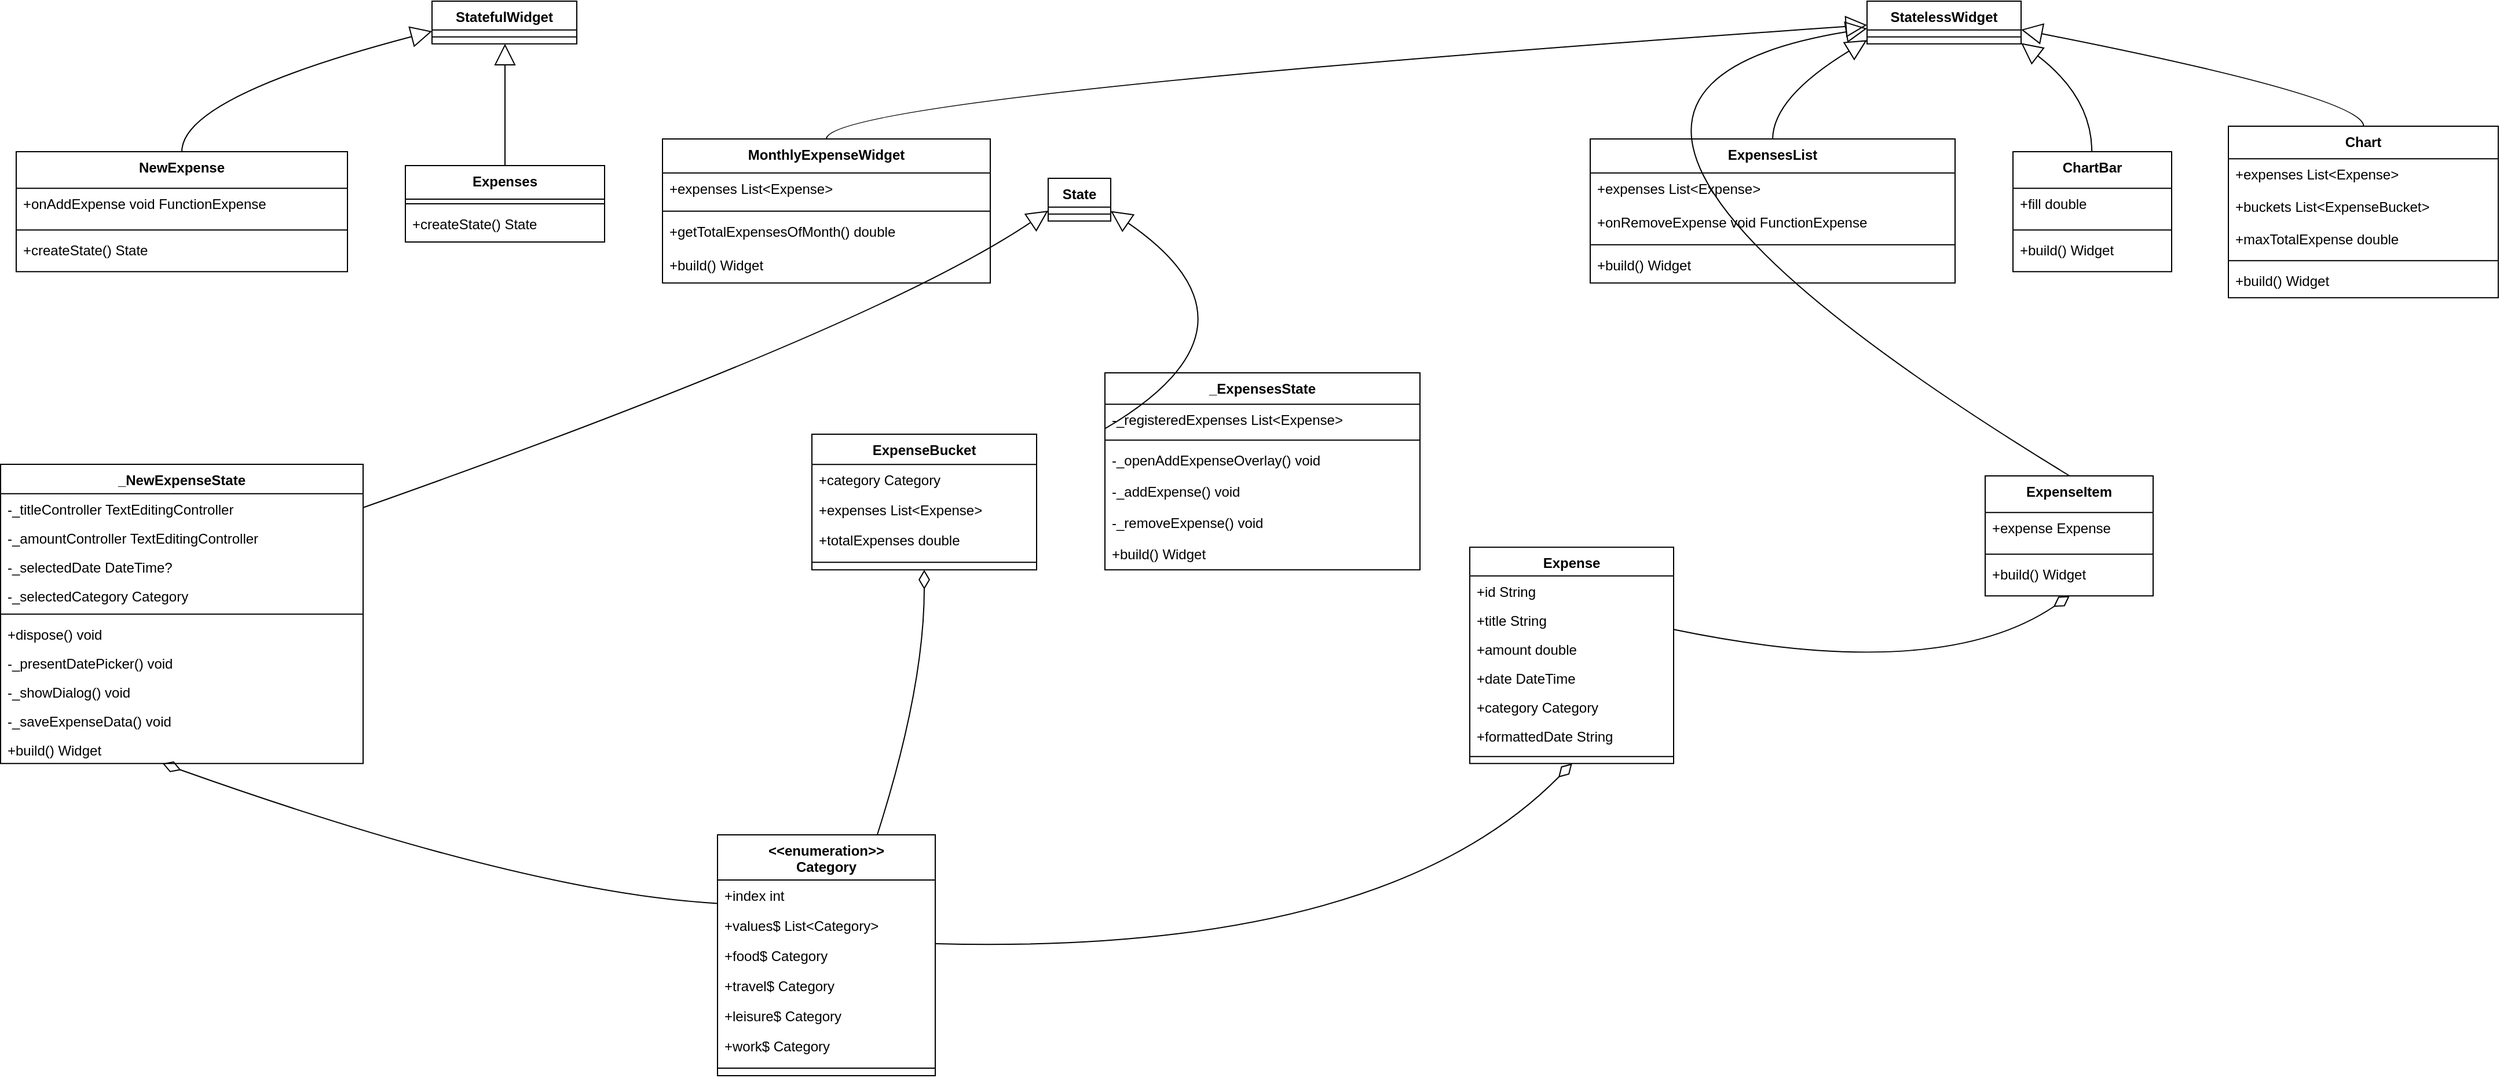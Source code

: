 <mxfile version="21.8.2" type="device">
  <diagram name="Page-1" id="4UyWwByVPur5ffGisQw3">
    <mxGraphModel dx="2035" dy="1268" grid="1" gridSize="10" guides="1" tooltips="1" connect="1" arrows="1" fold="1" page="1" pageScale="1" pageWidth="850" pageHeight="1100" math="0" shadow="0">
      <root>
        <mxCell id="0" />
        <mxCell id="1" parent="0" />
        <mxCell id="9wfaWadBlIP6TiRQ8XDc-1" value="Expense" style="swimlane;fontStyle=1;align=center;verticalAlign=top;childLayout=stackLayout;horizontal=1;startSize=24.756;horizontalStack=0;resizeParent=1;resizeParentMax=0;resizeLast=0;collapsible=0;marginBottom=0;" vertex="1" parent="1">
          <mxGeometry x="1275" y="491.63" width="176" height="186.756" as="geometry" />
        </mxCell>
        <mxCell id="9wfaWadBlIP6TiRQ8XDc-2" value="+id String" style="text;strokeColor=none;fillColor=none;align=left;verticalAlign=top;spacingLeft=4;spacingRight=4;overflow=hidden;rotatable=0;points=[[0,0.5],[1,0.5]];portConstraint=eastwest;" vertex="1" parent="9wfaWadBlIP6TiRQ8XDc-1">
          <mxGeometry y="24.756" width="176" height="25" as="geometry" />
        </mxCell>
        <mxCell id="9wfaWadBlIP6TiRQ8XDc-3" value="+title String" style="text;strokeColor=none;fillColor=none;align=left;verticalAlign=top;spacingLeft=4;spacingRight=4;overflow=hidden;rotatable=0;points=[[0,0.5],[1,0.5]];portConstraint=eastwest;" vertex="1" parent="9wfaWadBlIP6TiRQ8XDc-1">
          <mxGeometry y="49.756" width="176" height="25" as="geometry" />
        </mxCell>
        <mxCell id="9wfaWadBlIP6TiRQ8XDc-4" value="+amount double" style="text;strokeColor=none;fillColor=none;align=left;verticalAlign=top;spacingLeft=4;spacingRight=4;overflow=hidden;rotatable=0;points=[[0,0.5],[1,0.5]];portConstraint=eastwest;" vertex="1" parent="9wfaWadBlIP6TiRQ8XDc-1">
          <mxGeometry y="74.756" width="176" height="25" as="geometry" />
        </mxCell>
        <mxCell id="9wfaWadBlIP6TiRQ8XDc-5" value="+date DateTime" style="text;strokeColor=none;fillColor=none;align=left;verticalAlign=top;spacingLeft=4;spacingRight=4;overflow=hidden;rotatable=0;points=[[0,0.5],[1,0.5]];portConstraint=eastwest;" vertex="1" parent="9wfaWadBlIP6TiRQ8XDc-1">
          <mxGeometry y="99.756" width="176" height="25" as="geometry" />
        </mxCell>
        <mxCell id="9wfaWadBlIP6TiRQ8XDc-6" value="+category Category" style="text;strokeColor=none;fillColor=none;align=left;verticalAlign=top;spacingLeft=4;spacingRight=4;overflow=hidden;rotatable=0;points=[[0,0.5],[1,0.5]];portConstraint=eastwest;" vertex="1" parent="9wfaWadBlIP6TiRQ8XDc-1">
          <mxGeometry y="124.756" width="176" height="25" as="geometry" />
        </mxCell>
        <mxCell id="9wfaWadBlIP6TiRQ8XDc-7" value="+formattedDate String" style="text;strokeColor=none;fillColor=none;align=left;verticalAlign=top;spacingLeft=4;spacingRight=4;overflow=hidden;rotatable=0;points=[[0,0.5],[1,0.5]];portConstraint=eastwest;" vertex="1" parent="9wfaWadBlIP6TiRQ8XDc-1">
          <mxGeometry y="149.756" width="176" height="25" as="geometry" />
        </mxCell>
        <mxCell id="9wfaWadBlIP6TiRQ8XDc-8" style="line;strokeWidth=1;fillColor=none;align=left;verticalAlign=middle;spacingTop=-1;spacingLeft=3;spacingRight=3;rotatable=0;labelPosition=right;points=[];portConstraint=eastwest;strokeColor=inherit;" vertex="1" parent="9wfaWadBlIP6TiRQ8XDc-1">
          <mxGeometry y="174.756" width="176" height="12" as="geometry" />
        </mxCell>
        <mxCell id="9wfaWadBlIP6TiRQ8XDc-9" value="&lt;&lt;enumeration&gt;&gt;&#xa;Category" style="swimlane;fontStyle=1;align=center;verticalAlign=top;childLayout=stackLayout;horizontal=1;startSize=39.062;horizontalStack=0;resizeParent=1;resizeParentMax=0;resizeLast=0;collapsible=0;marginBottom=0;" vertex="1" parent="1">
          <mxGeometry x="625.5" y="740" width="188" height="208.062" as="geometry" />
        </mxCell>
        <mxCell id="9wfaWadBlIP6TiRQ8XDc-10" value="+index int" style="text;strokeColor=none;fillColor=none;align=left;verticalAlign=top;spacingLeft=4;spacingRight=4;overflow=hidden;rotatable=0;points=[[0,0.5],[1,0.5]];portConstraint=eastwest;" vertex="1" parent="9wfaWadBlIP6TiRQ8XDc-9">
          <mxGeometry y="39.062" width="188" height="26" as="geometry" />
        </mxCell>
        <mxCell id="9wfaWadBlIP6TiRQ8XDc-11" value="+values$ List&lt;Category&gt;" style="text;strokeColor=none;fillColor=none;align=left;verticalAlign=top;spacingLeft=4;spacingRight=4;overflow=hidden;rotatable=0;points=[[0,0.5],[1,0.5]];portConstraint=eastwest;" vertex="1" parent="9wfaWadBlIP6TiRQ8XDc-9">
          <mxGeometry y="65.062" width="188" height="26" as="geometry" />
        </mxCell>
        <mxCell id="9wfaWadBlIP6TiRQ8XDc-12" value="+food$ Category" style="text;strokeColor=none;fillColor=none;align=left;verticalAlign=top;spacingLeft=4;spacingRight=4;overflow=hidden;rotatable=0;points=[[0,0.5],[1,0.5]];portConstraint=eastwest;" vertex="1" parent="9wfaWadBlIP6TiRQ8XDc-9">
          <mxGeometry y="91.062" width="188" height="26" as="geometry" />
        </mxCell>
        <mxCell id="9wfaWadBlIP6TiRQ8XDc-13" value="+travel$ Category" style="text;strokeColor=none;fillColor=none;align=left;verticalAlign=top;spacingLeft=4;spacingRight=4;overflow=hidden;rotatable=0;points=[[0,0.5],[1,0.5]];portConstraint=eastwest;" vertex="1" parent="9wfaWadBlIP6TiRQ8XDc-9">
          <mxGeometry y="117.062" width="188" height="26" as="geometry" />
        </mxCell>
        <mxCell id="9wfaWadBlIP6TiRQ8XDc-14" value="+leisure$ Category" style="text;strokeColor=none;fillColor=none;align=left;verticalAlign=top;spacingLeft=4;spacingRight=4;overflow=hidden;rotatable=0;points=[[0,0.5],[1,0.5]];portConstraint=eastwest;" vertex="1" parent="9wfaWadBlIP6TiRQ8XDc-9">
          <mxGeometry y="143.062" width="188" height="26" as="geometry" />
        </mxCell>
        <mxCell id="9wfaWadBlIP6TiRQ8XDc-15" value="+work$ Category" style="text;strokeColor=none;fillColor=none;align=left;verticalAlign=top;spacingLeft=4;spacingRight=4;overflow=hidden;rotatable=0;points=[[0,0.5],[1,0.5]];portConstraint=eastwest;" vertex="1" parent="9wfaWadBlIP6TiRQ8XDc-9">
          <mxGeometry y="169.062" width="188" height="26" as="geometry" />
        </mxCell>
        <mxCell id="9wfaWadBlIP6TiRQ8XDc-16" style="line;strokeWidth=1;fillColor=none;align=left;verticalAlign=middle;spacingTop=-1;spacingLeft=3;spacingRight=3;rotatable=0;labelPosition=right;points=[];portConstraint=eastwest;strokeColor=inherit;" vertex="1" parent="9wfaWadBlIP6TiRQ8XDc-9">
          <mxGeometry y="195.062" width="188" height="13" as="geometry" />
        </mxCell>
        <mxCell id="9wfaWadBlIP6TiRQ8XDc-17" value="ExpenseBucket" style="swimlane;fontStyle=1;align=center;verticalAlign=top;childLayout=stackLayout;horizontal=1;startSize=26.148;horizontalStack=0;resizeParent=1;resizeParentMax=0;resizeLast=0;collapsible=0;marginBottom=0;" vertex="1" parent="1">
          <mxGeometry x="707" y="394" width="194" height="117.148" as="geometry" />
        </mxCell>
        <mxCell id="9wfaWadBlIP6TiRQ8XDc-18" value="+category Category" style="text;strokeColor=none;fillColor=none;align=left;verticalAlign=top;spacingLeft=4;spacingRight=4;overflow=hidden;rotatable=0;points=[[0,0.5],[1,0.5]];portConstraint=eastwest;" vertex="1" parent="9wfaWadBlIP6TiRQ8XDc-17">
          <mxGeometry y="26.148" width="194" height="26" as="geometry" />
        </mxCell>
        <mxCell id="9wfaWadBlIP6TiRQ8XDc-19" value="+expenses List&lt;Expense&gt;" style="text;strokeColor=none;fillColor=none;align=left;verticalAlign=top;spacingLeft=4;spacingRight=4;overflow=hidden;rotatable=0;points=[[0,0.5],[1,0.5]];portConstraint=eastwest;" vertex="1" parent="9wfaWadBlIP6TiRQ8XDc-17">
          <mxGeometry y="52.148" width="194" height="26" as="geometry" />
        </mxCell>
        <mxCell id="9wfaWadBlIP6TiRQ8XDc-20" value="+totalExpenses double" style="text;strokeColor=none;fillColor=none;align=left;verticalAlign=top;spacingLeft=4;spacingRight=4;overflow=hidden;rotatable=0;points=[[0,0.5],[1,0.5]];portConstraint=eastwest;" vertex="1" parent="9wfaWadBlIP6TiRQ8XDc-17">
          <mxGeometry y="78.148" width="194" height="26" as="geometry" />
        </mxCell>
        <mxCell id="9wfaWadBlIP6TiRQ8XDc-21" style="line;strokeWidth=1;fillColor=none;align=left;verticalAlign=middle;spacingTop=-1;spacingLeft=3;spacingRight=3;rotatable=0;labelPosition=right;points=[];portConstraint=eastwest;strokeColor=inherit;" vertex="1" parent="9wfaWadBlIP6TiRQ8XDc-17">
          <mxGeometry y="104.148" width="194" height="13" as="geometry" />
        </mxCell>
        <mxCell id="9wfaWadBlIP6TiRQ8XDc-24" value="Chart" style="swimlane;fontStyle=1;align=center;verticalAlign=top;childLayout=stackLayout;horizontal=1;startSize=28.073;horizontalStack=0;resizeParent=1;resizeParentMax=0;resizeLast=0;collapsible=0;marginBottom=0;" vertex="1" parent="1">
          <mxGeometry x="1930" y="128" width="233" height="148.073" as="geometry" />
        </mxCell>
        <mxCell id="9wfaWadBlIP6TiRQ8XDc-25" value="+expenses List&lt;Expense&gt;" style="text;strokeColor=none;fillColor=none;align=left;verticalAlign=top;spacingLeft=4;spacingRight=4;overflow=hidden;rotatable=0;points=[[0,0.5],[1,0.5]];portConstraint=eastwest;" vertex="1" parent="9wfaWadBlIP6TiRQ8XDc-24">
          <mxGeometry y="28.073" width="233" height="28" as="geometry" />
        </mxCell>
        <mxCell id="9wfaWadBlIP6TiRQ8XDc-26" value="+buckets List&lt;ExpenseBucket&gt;" style="text;strokeColor=none;fillColor=none;align=left;verticalAlign=top;spacingLeft=4;spacingRight=4;overflow=hidden;rotatable=0;points=[[0,0.5],[1,0.5]];portConstraint=eastwest;" vertex="1" parent="9wfaWadBlIP6TiRQ8XDc-24">
          <mxGeometry y="56.073" width="233" height="28" as="geometry" />
        </mxCell>
        <mxCell id="9wfaWadBlIP6TiRQ8XDc-27" value="+maxTotalExpense double" style="text;strokeColor=none;fillColor=none;align=left;verticalAlign=top;spacingLeft=4;spacingRight=4;overflow=hidden;rotatable=0;points=[[0,0.5],[1,0.5]];portConstraint=eastwest;" vertex="1" parent="9wfaWadBlIP6TiRQ8XDc-24">
          <mxGeometry y="84.073" width="233" height="28" as="geometry" />
        </mxCell>
        <mxCell id="9wfaWadBlIP6TiRQ8XDc-28" style="line;strokeWidth=1;fillColor=none;align=left;verticalAlign=middle;spacingTop=-1;spacingLeft=3;spacingRight=3;rotatable=0;labelPosition=right;points=[];portConstraint=eastwest;strokeColor=inherit;" vertex="1" parent="9wfaWadBlIP6TiRQ8XDc-24">
          <mxGeometry y="112.073" width="233" height="8" as="geometry" />
        </mxCell>
        <mxCell id="9wfaWadBlIP6TiRQ8XDc-29" value="+build() Widget" style="text;strokeColor=none;fillColor=none;align=left;verticalAlign=top;spacingLeft=4;spacingRight=4;overflow=hidden;rotatable=0;points=[[0,0.5],[1,0.5]];portConstraint=eastwest;" vertex="1" parent="9wfaWadBlIP6TiRQ8XDc-24">
          <mxGeometry y="120.073" width="233" height="28" as="geometry" />
        </mxCell>
        <mxCell id="9wfaWadBlIP6TiRQ8XDc-30" value="StatelessWidget" style="swimlane;fontStyle=1;align=center;verticalAlign=top;childLayout=stackLayout;horizontal=1;startSize=24.833;horizontalStack=0;resizeParent=1;resizeParentMax=0;resizeLast=0;collapsible=0;marginBottom=0;" vertex="1" parent="1">
          <mxGeometry x="1618" y="20" width="133" height="36.833" as="geometry" />
        </mxCell>
        <mxCell id="9wfaWadBlIP6TiRQ8XDc-31" style="line;strokeWidth=1;fillColor=none;align=left;verticalAlign=middle;spacingTop=-1;spacingLeft=3;spacingRight=3;rotatable=0;labelPosition=right;points=[];portConstraint=eastwest;strokeColor=inherit;" vertex="1" parent="9wfaWadBlIP6TiRQ8XDc-30">
          <mxGeometry y="24.833" width="133" height="12" as="geometry" />
        </mxCell>
        <mxCell id="9wfaWadBlIP6TiRQ8XDc-32" value="ChartBar" style="swimlane;fontStyle=1;align=center;verticalAlign=top;childLayout=stackLayout;horizontal=1;startSize=31.678;horizontalStack=0;resizeParent=1;resizeParentMax=0;resizeLast=0;collapsible=0;marginBottom=0;" vertex="1" parent="1">
          <mxGeometry x="1744" y="150" width="137" height="103.678" as="geometry" />
        </mxCell>
        <mxCell id="9wfaWadBlIP6TiRQ8XDc-33" value="+fill double" style="text;strokeColor=none;fillColor=none;align=left;verticalAlign=top;spacingLeft=4;spacingRight=4;overflow=hidden;rotatable=0;points=[[0,0.5],[1,0.5]];portConstraint=eastwest;" vertex="1" parent="9wfaWadBlIP6TiRQ8XDc-32">
          <mxGeometry y="31.678" width="137" height="32" as="geometry" />
        </mxCell>
        <mxCell id="9wfaWadBlIP6TiRQ8XDc-34" style="line;strokeWidth=1;fillColor=none;align=left;verticalAlign=middle;spacingTop=-1;spacingLeft=3;spacingRight=3;rotatable=0;labelPosition=right;points=[];portConstraint=eastwest;strokeColor=inherit;" vertex="1" parent="9wfaWadBlIP6TiRQ8XDc-32">
          <mxGeometry y="63.678" width="137" height="8" as="geometry" />
        </mxCell>
        <mxCell id="9wfaWadBlIP6TiRQ8XDc-35" value="+build() Widget" style="text;strokeColor=none;fillColor=none;align=left;verticalAlign=top;spacingLeft=4;spacingRight=4;overflow=hidden;rotatable=0;points=[[0,0.5],[1,0.5]];portConstraint=eastwest;" vertex="1" parent="9wfaWadBlIP6TiRQ8XDc-32">
          <mxGeometry y="71.678" width="137" height="32" as="geometry" />
        </mxCell>
        <mxCell id="9wfaWadBlIP6TiRQ8XDc-36" value="Expenses" style="swimlane;fontStyle=1;align=center;verticalAlign=top;childLayout=stackLayout;horizontal=1;startSize=28.947;horizontalStack=0;resizeParent=1;resizeParentMax=0;resizeLast=0;collapsible=0;marginBottom=0;" vertex="1" parent="1">
          <mxGeometry x="356" y="162" width="172" height="65.947" as="geometry" />
        </mxCell>
        <mxCell id="9wfaWadBlIP6TiRQ8XDc-37" style="line;strokeWidth=1;fillColor=none;align=left;verticalAlign=middle;spacingTop=-1;spacingLeft=3;spacingRight=3;rotatable=0;labelPosition=right;points=[];portConstraint=eastwest;strokeColor=inherit;" vertex="1" parent="9wfaWadBlIP6TiRQ8XDc-36">
          <mxGeometry y="28.947" width="172" height="8" as="geometry" />
        </mxCell>
        <mxCell id="9wfaWadBlIP6TiRQ8XDc-38" value="+createState() State" style="text;strokeColor=none;fillColor=none;align=left;verticalAlign=top;spacingLeft=4;spacingRight=4;overflow=hidden;rotatable=0;points=[[0,0.5],[1,0.5]];portConstraint=eastwest;" vertex="1" parent="9wfaWadBlIP6TiRQ8XDc-36">
          <mxGeometry y="36.947" width="172" height="29" as="geometry" />
        </mxCell>
        <mxCell id="9wfaWadBlIP6TiRQ8XDc-39" value="StatefulWidget" style="swimlane;fontStyle=1;align=center;verticalAlign=top;childLayout=stackLayout;horizontal=1;startSize=24.833;horizontalStack=0;resizeParent=1;resizeParentMax=0;resizeLast=0;collapsible=0;marginBottom=0;" vertex="1" parent="1">
          <mxGeometry x="379" y="20" width="125" height="36.833" as="geometry" />
        </mxCell>
        <mxCell id="9wfaWadBlIP6TiRQ8XDc-40" style="line;strokeWidth=1;fillColor=none;align=left;verticalAlign=middle;spacingTop=-1;spacingLeft=3;spacingRight=3;rotatable=0;labelPosition=right;points=[];portConstraint=eastwest;strokeColor=inherit;" vertex="1" parent="9wfaWadBlIP6TiRQ8XDc-39">
          <mxGeometry y="24.833" width="125" height="12" as="geometry" />
        </mxCell>
        <mxCell id="9wfaWadBlIP6TiRQ8XDc-41" value="_ExpensesState" style="swimlane;fontStyle=1;align=center;verticalAlign=top;childLayout=stackLayout;horizontal=1;startSize=27.189;horizontalStack=0;resizeParent=1;resizeParentMax=0;resizeLast=0;collapsible=0;marginBottom=0;" vertex="1" parent="1">
          <mxGeometry x="960" y="340.96" width="272" height="170.189" as="geometry" />
        </mxCell>
        <mxCell id="9wfaWadBlIP6TiRQ8XDc-42" value="-_registeredExpenses List&lt;Expense&gt;" style="text;strokeColor=none;fillColor=none;align=left;verticalAlign=top;spacingLeft=4;spacingRight=4;overflow=hidden;rotatable=0;points=[[0,0.5],[1,0.5]];portConstraint=eastwest;" vertex="1" parent="9wfaWadBlIP6TiRQ8XDc-41">
          <mxGeometry y="27.189" width="272" height="27" as="geometry" />
        </mxCell>
        <mxCell id="9wfaWadBlIP6TiRQ8XDc-43" style="line;strokeWidth=1;fillColor=none;align=left;verticalAlign=middle;spacingTop=-1;spacingLeft=3;spacingRight=3;rotatable=0;labelPosition=right;points=[];portConstraint=eastwest;strokeColor=inherit;" vertex="1" parent="9wfaWadBlIP6TiRQ8XDc-41">
          <mxGeometry y="54.189" width="272" height="8" as="geometry" />
        </mxCell>
        <mxCell id="9wfaWadBlIP6TiRQ8XDc-44" value="-_openAddExpenseOverlay() void" style="text;strokeColor=none;fillColor=none;align=left;verticalAlign=top;spacingLeft=4;spacingRight=4;overflow=hidden;rotatable=0;points=[[0,0.5],[1,0.5]];portConstraint=eastwest;" vertex="1" parent="9wfaWadBlIP6TiRQ8XDc-41">
          <mxGeometry y="62.189" width="272" height="27" as="geometry" />
        </mxCell>
        <mxCell id="9wfaWadBlIP6TiRQ8XDc-45" value="-_addExpense() void" style="text;strokeColor=none;fillColor=none;align=left;verticalAlign=top;spacingLeft=4;spacingRight=4;overflow=hidden;rotatable=0;points=[[0,0.5],[1,0.5]];portConstraint=eastwest;" vertex="1" parent="9wfaWadBlIP6TiRQ8XDc-41">
          <mxGeometry y="89.189" width="272" height="27" as="geometry" />
        </mxCell>
        <mxCell id="9wfaWadBlIP6TiRQ8XDc-46" value="-_removeExpense() void" style="text;strokeColor=none;fillColor=none;align=left;verticalAlign=top;spacingLeft=4;spacingRight=4;overflow=hidden;rotatable=0;points=[[0,0.5],[1,0.5]];portConstraint=eastwest;" vertex="1" parent="9wfaWadBlIP6TiRQ8XDc-41">
          <mxGeometry y="116.189" width="272" height="27" as="geometry" />
        </mxCell>
        <mxCell id="9wfaWadBlIP6TiRQ8XDc-47" value="+build() Widget" style="text;strokeColor=none;fillColor=none;align=left;verticalAlign=top;spacingLeft=4;spacingRight=4;overflow=hidden;rotatable=0;points=[[0,0.5],[1,0.5]];portConstraint=eastwest;" vertex="1" parent="9wfaWadBlIP6TiRQ8XDc-41">
          <mxGeometry y="143.189" width="272" height="27" as="geometry" />
        </mxCell>
        <mxCell id="9wfaWadBlIP6TiRQ8XDc-48" value="State" style="swimlane;fontStyle=1;align=center;verticalAlign=top;childLayout=stackLayout;horizontal=1;startSize=24.833;horizontalStack=0;resizeParent=1;resizeParentMax=0;resizeLast=0;collapsible=0;marginBottom=0;" vertex="1" parent="1">
          <mxGeometry x="911" y="173" width="54" height="36.833" as="geometry" />
        </mxCell>
        <mxCell id="9wfaWadBlIP6TiRQ8XDc-49" style="line;strokeWidth=1;fillColor=none;align=left;verticalAlign=middle;spacingTop=-1;spacingLeft=3;spacingRight=3;rotatable=0;labelPosition=right;points=[];portConstraint=eastwest;strokeColor=inherit;" vertex="1" parent="9wfaWadBlIP6TiRQ8XDc-48">
          <mxGeometry y="24.833" width="54" height="12" as="geometry" />
        </mxCell>
        <mxCell id="9wfaWadBlIP6TiRQ8XDc-50" value="ExpensesList" style="swimlane;fontStyle=1;align=center;verticalAlign=top;childLayout=stackLayout;horizontal=1;startSize=29.425;horizontalStack=0;resizeParent=1;resizeParentMax=0;resizeLast=0;collapsible=0;marginBottom=0;" vertex="1" parent="1">
          <mxGeometry x="1379" y="139" width="315" height="124.425" as="geometry" />
        </mxCell>
        <mxCell id="9wfaWadBlIP6TiRQ8XDc-51" value="+expenses List&lt;Expense&gt;" style="text;strokeColor=none;fillColor=none;align=left;verticalAlign=top;spacingLeft=4;spacingRight=4;overflow=hidden;rotatable=0;points=[[0,0.5],[1,0.5]];portConstraint=eastwest;" vertex="1" parent="9wfaWadBlIP6TiRQ8XDc-50">
          <mxGeometry y="29.425" width="315" height="29" as="geometry" />
        </mxCell>
        <mxCell id="9wfaWadBlIP6TiRQ8XDc-52" value="+onRemoveExpense void FunctionExpense" style="text;strokeColor=none;fillColor=none;align=left;verticalAlign=top;spacingLeft=4;spacingRight=4;overflow=hidden;rotatable=0;points=[[0,0.5],[1,0.5]];portConstraint=eastwest;" vertex="1" parent="9wfaWadBlIP6TiRQ8XDc-50">
          <mxGeometry y="58.425" width="315" height="29" as="geometry" />
        </mxCell>
        <mxCell id="9wfaWadBlIP6TiRQ8XDc-53" style="line;strokeWidth=1;fillColor=none;align=left;verticalAlign=middle;spacingTop=-1;spacingLeft=3;spacingRight=3;rotatable=0;labelPosition=right;points=[];portConstraint=eastwest;strokeColor=inherit;" vertex="1" parent="9wfaWadBlIP6TiRQ8XDc-50">
          <mxGeometry y="87.425" width="315" height="8" as="geometry" />
        </mxCell>
        <mxCell id="9wfaWadBlIP6TiRQ8XDc-54" value="+build() Widget" style="text;strokeColor=none;fillColor=none;align=left;verticalAlign=top;spacingLeft=4;spacingRight=4;overflow=hidden;rotatable=0;points=[[0,0.5],[1,0.5]];portConstraint=eastwest;" vertex="1" parent="9wfaWadBlIP6TiRQ8XDc-50">
          <mxGeometry y="95.425" width="315" height="29" as="geometry" />
        </mxCell>
        <mxCell id="9wfaWadBlIP6TiRQ8XDc-57" value="ExpenseItem" style="swimlane;fontStyle=1;align=center;verticalAlign=top;childLayout=stackLayout;horizontal=1;startSize=31.678;horizontalStack=0;resizeParent=1;resizeParentMax=0;resizeLast=0;collapsible=0;marginBottom=0;" vertex="1" parent="1">
          <mxGeometry x="1720" y="430" width="145" height="103.678" as="geometry" />
        </mxCell>
        <mxCell id="9wfaWadBlIP6TiRQ8XDc-58" value="+expense Expense" style="text;strokeColor=none;fillColor=none;align=left;verticalAlign=top;spacingLeft=4;spacingRight=4;overflow=hidden;rotatable=0;points=[[0,0.5],[1,0.5]];portConstraint=eastwest;" vertex="1" parent="9wfaWadBlIP6TiRQ8XDc-57">
          <mxGeometry y="31.678" width="145" height="32" as="geometry" />
        </mxCell>
        <mxCell id="9wfaWadBlIP6TiRQ8XDc-59" style="line;strokeWidth=1;fillColor=none;align=left;verticalAlign=middle;spacingTop=-1;spacingLeft=3;spacingRight=3;rotatable=0;labelPosition=right;points=[];portConstraint=eastwest;strokeColor=inherit;" vertex="1" parent="9wfaWadBlIP6TiRQ8XDc-57">
          <mxGeometry y="63.678" width="145" height="8" as="geometry" />
        </mxCell>
        <mxCell id="9wfaWadBlIP6TiRQ8XDc-60" value="+build() Widget" style="text;strokeColor=none;fillColor=none;align=left;verticalAlign=top;spacingLeft=4;spacingRight=4;overflow=hidden;rotatable=0;points=[[0,0.5],[1,0.5]];portConstraint=eastwest;" vertex="1" parent="9wfaWadBlIP6TiRQ8XDc-57">
          <mxGeometry y="71.678" width="145" height="32" as="geometry" />
        </mxCell>
        <mxCell id="9wfaWadBlIP6TiRQ8XDc-61" value="NewExpense" style="swimlane;fontStyle=1;align=center;verticalAlign=top;childLayout=stackLayout;horizontal=1;startSize=31.678;horizontalStack=0;resizeParent=1;resizeParentMax=0;resizeLast=0;collapsible=0;marginBottom=0;" vertex="1" parent="1">
          <mxGeometry x="20" y="150" width="286" height="103.678" as="geometry" />
        </mxCell>
        <mxCell id="9wfaWadBlIP6TiRQ8XDc-62" value="+onAddExpense void FunctionExpense" style="text;strokeColor=none;fillColor=none;align=left;verticalAlign=top;spacingLeft=4;spacingRight=4;overflow=hidden;rotatable=0;points=[[0,0.5],[1,0.5]];portConstraint=eastwest;" vertex="1" parent="9wfaWadBlIP6TiRQ8XDc-61">
          <mxGeometry y="31.678" width="286" height="32" as="geometry" />
        </mxCell>
        <mxCell id="9wfaWadBlIP6TiRQ8XDc-63" style="line;strokeWidth=1;fillColor=none;align=left;verticalAlign=middle;spacingTop=-1;spacingLeft=3;spacingRight=3;rotatable=0;labelPosition=right;points=[];portConstraint=eastwest;strokeColor=inherit;" vertex="1" parent="9wfaWadBlIP6TiRQ8XDc-61">
          <mxGeometry y="63.678" width="286" height="8" as="geometry" />
        </mxCell>
        <mxCell id="9wfaWadBlIP6TiRQ8XDc-64" value="+createState() State" style="text;strokeColor=none;fillColor=none;align=left;verticalAlign=top;spacingLeft=4;spacingRight=4;overflow=hidden;rotatable=0;points=[[0,0.5],[1,0.5]];portConstraint=eastwest;" vertex="1" parent="9wfaWadBlIP6TiRQ8XDc-61">
          <mxGeometry y="71.678" width="286" height="32" as="geometry" />
        </mxCell>
        <mxCell id="9wfaWadBlIP6TiRQ8XDc-65" value="_NewExpenseState" style="swimlane;fontStyle=1;align=center;verticalAlign=top;childLayout=stackLayout;horizontal=1;startSize=25.383;horizontalStack=0;resizeParent=1;resizeParentMax=0;resizeLast=0;collapsible=0;marginBottom=0;" vertex="1" parent="1">
          <mxGeometry x="6.5" y="420" width="313" height="258.383" as="geometry" />
        </mxCell>
        <mxCell id="9wfaWadBlIP6TiRQ8XDc-66" value="-_titleController TextEditingController" style="text;strokeColor=none;fillColor=none;align=left;verticalAlign=top;spacingLeft=4;spacingRight=4;overflow=hidden;rotatable=0;points=[[0,0.5],[1,0.5]];portConstraint=eastwest;" vertex="1" parent="9wfaWadBlIP6TiRQ8XDc-65">
          <mxGeometry y="25.383" width="313" height="25" as="geometry" />
        </mxCell>
        <mxCell id="9wfaWadBlIP6TiRQ8XDc-67" value="-_amountController TextEditingController" style="text;strokeColor=none;fillColor=none;align=left;verticalAlign=top;spacingLeft=4;spacingRight=4;overflow=hidden;rotatable=0;points=[[0,0.5],[1,0.5]];portConstraint=eastwest;" vertex="1" parent="9wfaWadBlIP6TiRQ8XDc-65">
          <mxGeometry y="50.383" width="313" height="25" as="geometry" />
        </mxCell>
        <mxCell id="9wfaWadBlIP6TiRQ8XDc-68" value="-_selectedDate DateTime?" style="text;strokeColor=none;fillColor=none;align=left;verticalAlign=top;spacingLeft=4;spacingRight=4;overflow=hidden;rotatable=0;points=[[0,0.5],[1,0.5]];portConstraint=eastwest;" vertex="1" parent="9wfaWadBlIP6TiRQ8XDc-65">
          <mxGeometry y="75.383" width="313" height="25" as="geometry" />
        </mxCell>
        <mxCell id="9wfaWadBlIP6TiRQ8XDc-69" value="-_selectedCategory Category" style="text;strokeColor=none;fillColor=none;align=left;verticalAlign=top;spacingLeft=4;spacingRight=4;overflow=hidden;rotatable=0;points=[[0,0.5],[1,0.5]];portConstraint=eastwest;" vertex="1" parent="9wfaWadBlIP6TiRQ8XDc-65">
          <mxGeometry y="100.383" width="313" height="25" as="geometry" />
        </mxCell>
        <mxCell id="9wfaWadBlIP6TiRQ8XDc-70" style="line;strokeWidth=1;fillColor=none;align=left;verticalAlign=middle;spacingTop=-1;spacingLeft=3;spacingRight=3;rotatable=0;labelPosition=right;points=[];portConstraint=eastwest;strokeColor=inherit;" vertex="1" parent="9wfaWadBlIP6TiRQ8XDc-65">
          <mxGeometry y="125.383" width="313" height="8" as="geometry" />
        </mxCell>
        <mxCell id="9wfaWadBlIP6TiRQ8XDc-71" value="+dispose() void" style="text;strokeColor=none;fillColor=none;align=left;verticalAlign=top;spacingLeft=4;spacingRight=4;overflow=hidden;rotatable=0;points=[[0,0.5],[1,0.5]];portConstraint=eastwest;" vertex="1" parent="9wfaWadBlIP6TiRQ8XDc-65">
          <mxGeometry y="133.383" width="313" height="25" as="geometry" />
        </mxCell>
        <mxCell id="9wfaWadBlIP6TiRQ8XDc-72" value="-_presentDatePicker() void" style="text;strokeColor=none;fillColor=none;align=left;verticalAlign=top;spacingLeft=4;spacingRight=4;overflow=hidden;rotatable=0;points=[[0,0.5],[1,0.5]];portConstraint=eastwest;" vertex="1" parent="9wfaWadBlIP6TiRQ8XDc-65">
          <mxGeometry y="158.383" width="313" height="25" as="geometry" />
        </mxCell>
        <mxCell id="9wfaWadBlIP6TiRQ8XDc-73" value="-_showDialog() void" style="text;strokeColor=none;fillColor=none;align=left;verticalAlign=top;spacingLeft=4;spacingRight=4;overflow=hidden;rotatable=0;points=[[0,0.5],[1,0.5]];portConstraint=eastwest;" vertex="1" parent="9wfaWadBlIP6TiRQ8XDc-65">
          <mxGeometry y="183.383" width="313" height="25" as="geometry" />
        </mxCell>
        <mxCell id="9wfaWadBlIP6TiRQ8XDc-74" value="-_saveExpenseData() void" style="text;strokeColor=none;fillColor=none;align=left;verticalAlign=top;spacingLeft=4;spacingRight=4;overflow=hidden;rotatable=0;points=[[0,0.5],[1,0.5]];portConstraint=eastwest;" vertex="1" parent="9wfaWadBlIP6TiRQ8XDc-65">
          <mxGeometry y="208.383" width="313" height="25" as="geometry" />
        </mxCell>
        <mxCell id="9wfaWadBlIP6TiRQ8XDc-75" value="+build() Widget" style="text;strokeColor=none;fillColor=none;align=left;verticalAlign=top;spacingLeft=4;spacingRight=4;overflow=hidden;rotatable=0;points=[[0,0.5],[1,0.5]];portConstraint=eastwest;" vertex="1" parent="9wfaWadBlIP6TiRQ8XDc-65">
          <mxGeometry y="233.383" width="313" height="25" as="geometry" />
        </mxCell>
        <mxCell id="9wfaWadBlIP6TiRQ8XDc-78" value="MonthlyExpenseWidget" style="swimlane;fontStyle=1;align=center;verticalAlign=top;childLayout=stackLayout;horizontal=1;startSize=29.433;horizontalStack=0;resizeParent=1;resizeParentMax=0;resizeLast=0;collapsible=0;marginBottom=0;" vertex="1" parent="1">
          <mxGeometry x="578" y="139" width="283" height="124.433" as="geometry" />
        </mxCell>
        <mxCell id="9wfaWadBlIP6TiRQ8XDc-79" value="+expenses List&lt;Expense&gt;" style="text;strokeColor=none;fillColor=none;align=left;verticalAlign=top;spacingLeft=4;spacingRight=4;overflow=hidden;rotatable=0;points=[[0,0.5],[1,0.5]];portConstraint=eastwest;" vertex="1" parent="9wfaWadBlIP6TiRQ8XDc-78">
          <mxGeometry y="29.433" width="283" height="29" as="geometry" />
        </mxCell>
        <mxCell id="9wfaWadBlIP6TiRQ8XDc-80" style="line;strokeWidth=1;fillColor=none;align=left;verticalAlign=middle;spacingTop=-1;spacingLeft=3;spacingRight=3;rotatable=0;labelPosition=right;points=[];portConstraint=eastwest;strokeColor=inherit;" vertex="1" parent="9wfaWadBlIP6TiRQ8XDc-78">
          <mxGeometry y="58.433" width="283" height="8" as="geometry" />
        </mxCell>
        <mxCell id="9wfaWadBlIP6TiRQ8XDc-81" value="+getTotalExpensesOfMonth() double" style="text;strokeColor=none;fillColor=none;align=left;verticalAlign=top;spacingLeft=4;spacingRight=4;overflow=hidden;rotatable=0;points=[[0,0.5],[1,0.5]];portConstraint=eastwest;" vertex="1" parent="9wfaWadBlIP6TiRQ8XDc-78">
          <mxGeometry y="66.433" width="283" height="29" as="geometry" />
        </mxCell>
        <mxCell id="9wfaWadBlIP6TiRQ8XDc-82" value="+build() Widget" style="text;strokeColor=none;fillColor=none;align=left;verticalAlign=top;spacingLeft=4;spacingRight=4;overflow=hidden;rotatable=0;points=[[0,0.5],[1,0.5]];portConstraint=eastwest;" vertex="1" parent="9wfaWadBlIP6TiRQ8XDc-78">
          <mxGeometry y="95.433" width="283" height="29" as="geometry" />
        </mxCell>
        <mxCell id="9wfaWadBlIP6TiRQ8XDc-83" value="" style="curved=1;startArrow=diamondThin;startSize=14;startFill=0;endArrow=none;exitX=0.502;exitY=0.999;entryX=0.998;entryY=0.452;rounded=0;" edge="1" parent="1" source="9wfaWadBlIP6TiRQ8XDc-1" target="9wfaWadBlIP6TiRQ8XDc-9">
          <mxGeometry relative="1" as="geometry">
            <Array as="points">
              <mxPoint x="1200" y="844" />
            </Array>
          </mxGeometry>
        </mxCell>
        <mxCell id="9wfaWadBlIP6TiRQ8XDc-84" value="" style="curved=1;startArrow=diamondThin;startSize=14;startFill=0;endArrow=none;exitX=0.5;exitY=0.998;entryX=0.734;entryY=-0.001;rounded=0;" edge="1" parent="1" source="9wfaWadBlIP6TiRQ8XDc-17" target="9wfaWadBlIP6TiRQ8XDc-9">
          <mxGeometry relative="1" as="geometry">
            <Array as="points">
              <mxPoint x="804" y="613" />
            </Array>
          </mxGeometry>
        </mxCell>
        <mxCell id="9wfaWadBlIP6TiRQ8XDc-90" value="" style="curved=1;startArrow=block;startSize=16;startFill=0;endArrow=none;exitX=0.998;exitY=0.667;entryX=0.501;entryY=-0.002;rounded=0;" edge="1" parent="1" source="9wfaWadBlIP6TiRQ8XDc-30" target="9wfaWadBlIP6TiRQ8XDc-24">
          <mxGeometry relative="1" as="geometry">
            <Array as="points">
              <mxPoint x="2047" y="103" />
            </Array>
          </mxGeometry>
        </mxCell>
        <mxCell id="9wfaWadBlIP6TiRQ8XDc-91" value="" style="curved=1;startArrow=block;startSize=16;startFill=0;endArrow=none;exitX=0.998;exitY=0.98;entryX=0.497;entryY=0.003;rounded=0;" edge="1" parent="1" source="9wfaWadBlIP6TiRQ8XDc-30" target="9wfaWadBlIP6TiRQ8XDc-32">
          <mxGeometry relative="1" as="geometry">
            <Array as="points">
              <mxPoint x="1812" y="103" />
            </Array>
          </mxGeometry>
        </mxCell>
        <mxCell id="9wfaWadBlIP6TiRQ8XDc-92" value="" style="curved=1;startArrow=block;startSize=16;startFill=0;endArrow=none;exitX=0.504;exitY=0.994;entryX=0.5;entryY=-0.004;rounded=0;" edge="1" parent="1" source="9wfaWadBlIP6TiRQ8XDc-39" target="9wfaWadBlIP6TiRQ8XDc-36">
          <mxGeometry relative="1" as="geometry">
            <Array as="points" />
          </mxGeometry>
        </mxCell>
        <mxCell id="9wfaWadBlIP6TiRQ8XDc-93" value="" style="curved=1;startArrow=block;startSize=16;startFill=0;endArrow=none;exitX=0.992;exitY=0.764;entryX=0.001;entryY=0.284;rounded=0;" edge="1" parent="1" source="9wfaWadBlIP6TiRQ8XDc-48" target="9wfaWadBlIP6TiRQ8XDc-41">
          <mxGeometry relative="1" as="geometry">
            <Array as="points">
              <mxPoint x="1110" y="301" />
            </Array>
          </mxGeometry>
        </mxCell>
        <mxCell id="9wfaWadBlIP6TiRQ8XDc-95" value="" style="curved=1;startArrow=block;startSize=16;startFill=0;endArrow=none;exitX=-0.003;exitY=0.915;entryX=0.5;entryY=0;rounded=0;" edge="1" parent="1" source="9wfaWadBlIP6TiRQ8XDc-30" target="9wfaWadBlIP6TiRQ8XDc-50">
          <mxGeometry relative="1" as="geometry">
            <Array as="points">
              <mxPoint x="1537" y="103" />
            </Array>
          </mxGeometry>
        </mxCell>
        <mxCell id="9wfaWadBlIP6TiRQ8XDc-96" value="" style="curved=1;startArrow=diamondThin;startSize=14;startFill=0;endArrow=none;exitX=0.503;exitY=1.004;entryX=1;entryY=-0.15;rounded=0;entryDx=0;entryDy=0;entryPerimeter=0;" edge="1" parent="1" source="9wfaWadBlIP6TiRQ8XDc-57" target="9wfaWadBlIP6TiRQ8XDc-4">
          <mxGeometry relative="1" as="geometry">
            <Array as="points">
              <mxPoint x="1680" y="610" />
            </Array>
          </mxGeometry>
        </mxCell>
        <mxCell id="9wfaWadBlIP6TiRQ8XDc-97" value="" style="curved=1;startArrow=block;startSize=16;startFill=0;endArrow=none;exitX=-0.003;exitY=0.642;entryX=0.503;entryY=0.003;rounded=0;" edge="1" parent="1" source="9wfaWadBlIP6TiRQ8XDc-30" target="9wfaWadBlIP6TiRQ8XDc-57">
          <mxGeometry relative="1" as="geometry">
            <Array as="points">
              <mxPoint x="1257" y="103" />
            </Array>
          </mxGeometry>
        </mxCell>
        <mxCell id="9wfaWadBlIP6TiRQ8XDc-99" value="" style="curved=1;startArrow=block;startSize=16;startFill=0;endArrow=none;exitX=0.002;exitY=0.706;entryX=0.5;entryY=0.003;rounded=0;" edge="1" parent="1" source="9wfaWadBlIP6TiRQ8XDc-39" target="9wfaWadBlIP6TiRQ8XDc-61">
          <mxGeometry relative="1" as="geometry">
            <Array as="points">
              <mxPoint x="163" y="103" />
            </Array>
          </mxGeometry>
        </mxCell>
        <mxCell id="9wfaWadBlIP6TiRQ8XDc-102" value="" style="curved=1;startArrow=diamondThin;startSize=14;startFill=0;endArrow=none;exitX=0.447;exitY=0.999;entryX=0.001;entryY=0.285;rounded=0;" edge="1" parent="1" source="9wfaWadBlIP6TiRQ8XDc-65" target="9wfaWadBlIP6TiRQ8XDc-9">
          <mxGeometry relative="1" as="geometry">
            <Array as="points">
              <mxPoint x="460" y="790" />
            </Array>
          </mxGeometry>
        </mxCell>
        <mxCell id="9wfaWadBlIP6TiRQ8XDc-103" value="" style="curved=1;startArrow=block;startSize=16;startFill=0;endArrow=none;exitX=-0.0;exitY=0.759;entryX=1.001;entryY=0.144;rounded=0;" edge="1" parent="1" source="9wfaWadBlIP6TiRQ8XDc-48" target="9wfaWadBlIP6TiRQ8XDc-65">
          <mxGeometry relative="1" as="geometry">
            <Array as="points">
              <mxPoint x="762" y="301" />
            </Array>
          </mxGeometry>
        </mxCell>
        <mxCell id="9wfaWadBlIP6TiRQ8XDc-104" value="" style="curved=1;startArrow=block;startSize=16;startFill=0;endArrow=none;exitX=-0.003;exitY=0.561;entryX=0.5;entryY=-0.0;rounded=0;" edge="1" parent="1" source="9wfaWadBlIP6TiRQ8XDc-30" target="9wfaWadBlIP6TiRQ8XDc-78">
          <mxGeometry relative="1" as="geometry">
            <Array as="points">
              <mxPoint x="720" y="103" />
            </Array>
          </mxGeometry>
        </mxCell>
      </root>
    </mxGraphModel>
  </diagram>
</mxfile>
